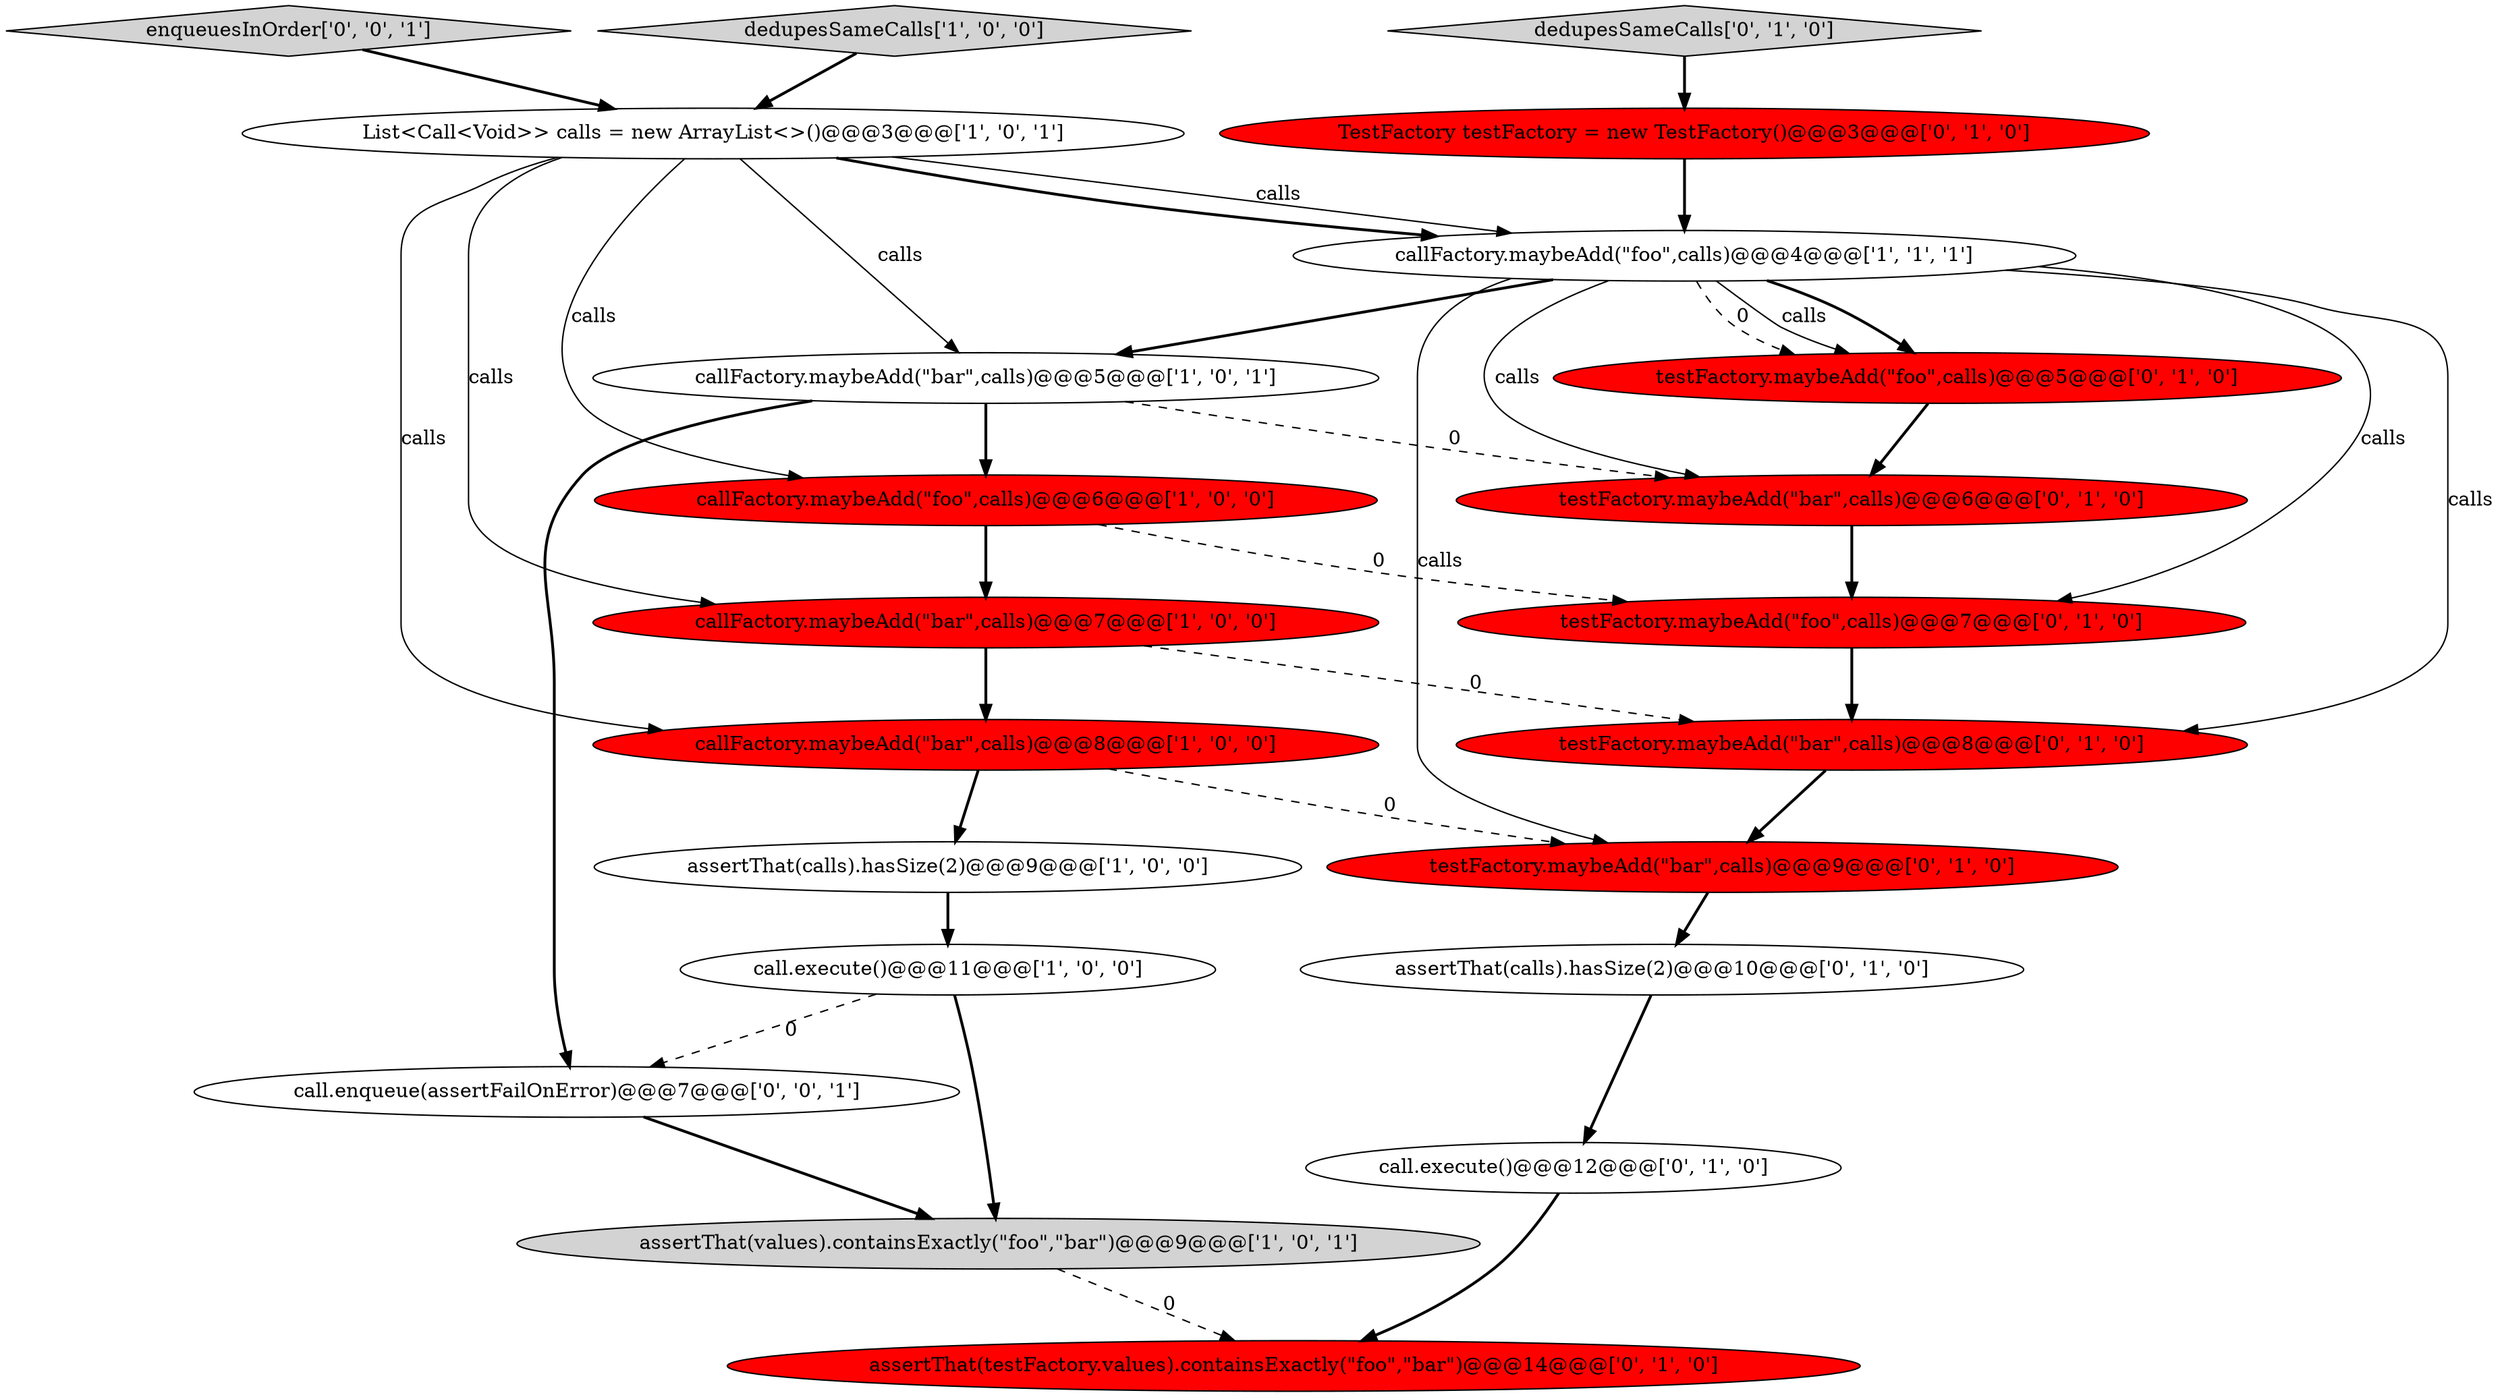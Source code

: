 digraph {
9 [style = filled, label = "call.execute()@@@11@@@['1', '0', '0']", fillcolor = white, shape = ellipse image = "AAA0AAABBB1BBB"];
20 [style = filled, label = "call.enqueue(assertFailOnError)@@@7@@@['0', '0', '1']", fillcolor = white, shape = ellipse image = "AAA0AAABBB3BBB"];
12 [style = filled, label = "testFactory.maybeAdd(\"foo\",calls)@@@5@@@['0', '1', '0']", fillcolor = red, shape = ellipse image = "AAA1AAABBB2BBB"];
11 [style = filled, label = "assertThat(testFactory.values).containsExactly(\"foo\",\"bar\")@@@14@@@['0', '1', '0']", fillcolor = red, shape = ellipse image = "AAA1AAABBB2BBB"];
13 [style = filled, label = "testFactory.maybeAdd(\"bar\",calls)@@@9@@@['0', '1', '0']", fillcolor = red, shape = ellipse image = "AAA1AAABBB2BBB"];
1 [style = filled, label = "callFactory.maybeAdd(\"foo\",calls)@@@6@@@['1', '0', '0']", fillcolor = red, shape = ellipse image = "AAA1AAABBB1BBB"];
17 [style = filled, label = "testFactory.maybeAdd(\"bar\",calls)@@@6@@@['0', '1', '0']", fillcolor = red, shape = ellipse image = "AAA1AAABBB2BBB"];
6 [style = filled, label = "assertThat(calls).hasSize(2)@@@9@@@['1', '0', '0']", fillcolor = white, shape = ellipse image = "AAA0AAABBB1BBB"];
4 [style = filled, label = "dedupesSameCalls['1', '0', '0']", fillcolor = lightgray, shape = diamond image = "AAA0AAABBB1BBB"];
3 [style = filled, label = "callFactory.maybeAdd(\"bar\",calls)@@@5@@@['1', '0', '1']", fillcolor = white, shape = ellipse image = "AAA0AAABBB1BBB"];
15 [style = filled, label = "testFactory.maybeAdd(\"bar\",calls)@@@8@@@['0', '1', '0']", fillcolor = red, shape = ellipse image = "AAA1AAABBB2BBB"];
8 [style = filled, label = "callFactory.maybeAdd(\"bar\",calls)@@@7@@@['1', '0', '0']", fillcolor = red, shape = ellipse image = "AAA1AAABBB1BBB"];
10 [style = filled, label = "TestFactory testFactory = new TestFactory()@@@3@@@['0', '1', '0']", fillcolor = red, shape = ellipse image = "AAA1AAABBB2BBB"];
19 [style = filled, label = "testFactory.maybeAdd(\"foo\",calls)@@@7@@@['0', '1', '0']", fillcolor = red, shape = ellipse image = "AAA1AAABBB2BBB"];
5 [style = filled, label = "callFactory.maybeAdd(\"bar\",calls)@@@8@@@['1', '0', '0']", fillcolor = red, shape = ellipse image = "AAA1AAABBB1BBB"];
0 [style = filled, label = "assertThat(values).containsExactly(\"foo\",\"bar\")@@@9@@@['1', '0', '1']", fillcolor = lightgray, shape = ellipse image = "AAA0AAABBB1BBB"];
2 [style = filled, label = "List<Call<Void>> calls = new ArrayList<>()@@@3@@@['1', '0', '1']", fillcolor = white, shape = ellipse image = "AAA0AAABBB1BBB"];
16 [style = filled, label = "dedupesSameCalls['0', '1', '0']", fillcolor = lightgray, shape = diamond image = "AAA0AAABBB2BBB"];
7 [style = filled, label = "callFactory.maybeAdd(\"foo\",calls)@@@4@@@['1', '1', '1']", fillcolor = white, shape = ellipse image = "AAA0AAABBB1BBB"];
14 [style = filled, label = "call.execute()@@@12@@@['0', '1', '0']", fillcolor = white, shape = ellipse image = "AAA0AAABBB2BBB"];
21 [style = filled, label = "enqueuesInOrder['0', '0', '1']", fillcolor = lightgray, shape = diamond image = "AAA0AAABBB3BBB"];
18 [style = filled, label = "assertThat(calls).hasSize(2)@@@10@@@['0', '1', '0']", fillcolor = white, shape = ellipse image = "AAA0AAABBB2BBB"];
5->13 [style = dashed, label="0"];
9->20 [style = dashed, label="0"];
7->15 [style = solid, label="calls"];
15->13 [style = bold, label=""];
2->5 [style = solid, label="calls"];
3->17 [style = dashed, label="0"];
1->8 [style = bold, label=""];
9->0 [style = bold, label=""];
3->1 [style = bold, label=""];
7->12 [style = bold, label=""];
16->10 [style = bold, label=""];
8->15 [style = dashed, label="0"];
20->0 [style = bold, label=""];
12->17 [style = bold, label=""];
1->19 [style = dashed, label="0"];
0->11 [style = dashed, label="0"];
7->13 [style = solid, label="calls"];
4->2 [style = bold, label=""];
2->7 [style = solid, label="calls"];
10->7 [style = bold, label=""];
17->19 [style = bold, label=""];
7->3 [style = bold, label=""];
21->2 [style = bold, label=""];
7->17 [style = solid, label="calls"];
3->20 [style = bold, label=""];
5->6 [style = bold, label=""];
8->5 [style = bold, label=""];
2->8 [style = solid, label="calls"];
7->12 [style = dashed, label="0"];
7->12 [style = solid, label="calls"];
2->7 [style = bold, label=""];
7->19 [style = solid, label="calls"];
6->9 [style = bold, label=""];
19->15 [style = bold, label=""];
2->3 [style = solid, label="calls"];
14->11 [style = bold, label=""];
18->14 [style = bold, label=""];
2->1 [style = solid, label="calls"];
13->18 [style = bold, label=""];
}
